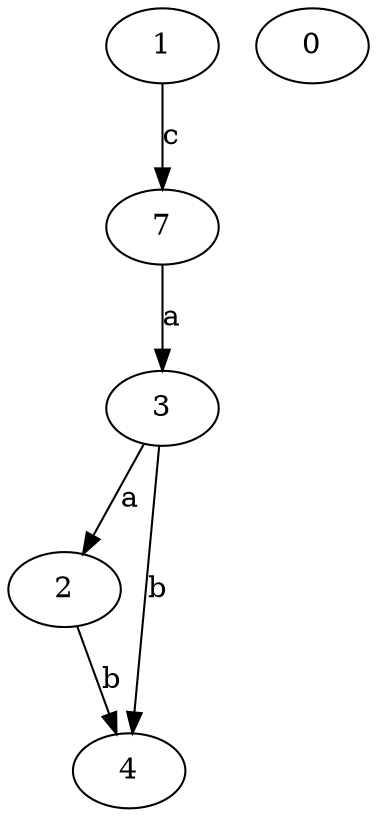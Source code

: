 strict digraph  {
1;
2;
0;
3;
4;
7;
1 -> 7  [label=c];
2 -> 4  [label=b];
3 -> 2  [label=a];
3 -> 4  [label=b];
7 -> 3  [label=a];
}
